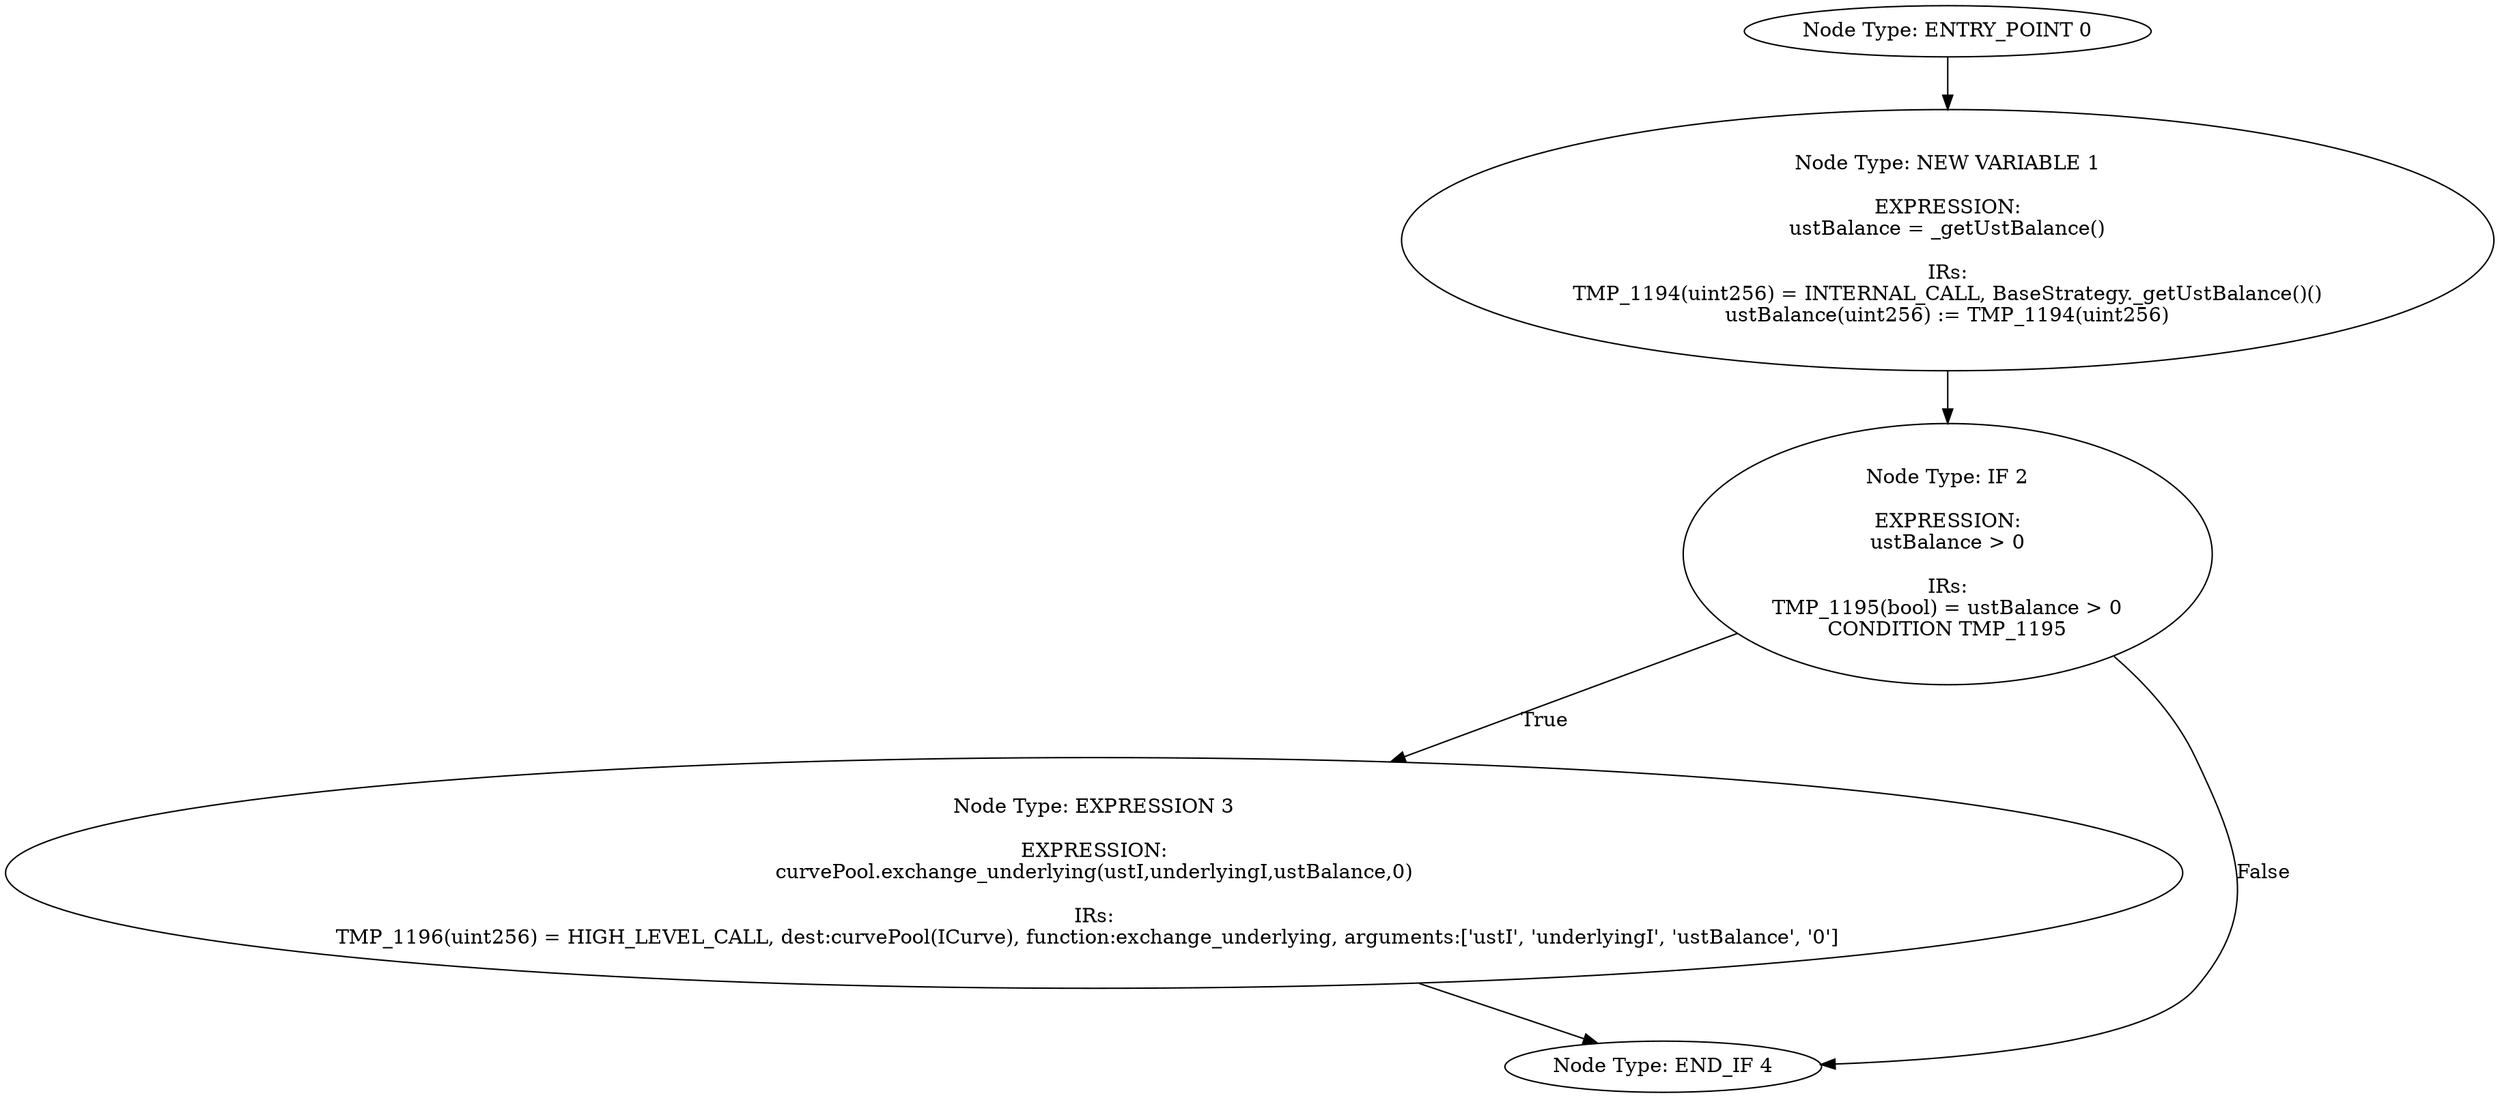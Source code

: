 digraph{
0[label="Node Type: ENTRY_POINT 0
"];
0->1;
1[label="Node Type: NEW VARIABLE 1

EXPRESSION:
ustBalance = _getUstBalance()

IRs:
TMP_1194(uint256) = INTERNAL_CALL, BaseStrategy._getUstBalance()()
ustBalance(uint256) := TMP_1194(uint256)"];
1->2;
2[label="Node Type: IF 2

EXPRESSION:
ustBalance > 0

IRs:
TMP_1195(bool) = ustBalance > 0
CONDITION TMP_1195"];
2->3[label="True"];
2->4[label="False"];
3[label="Node Type: EXPRESSION 3

EXPRESSION:
curvePool.exchange_underlying(ustI,underlyingI,ustBalance,0)

IRs:
TMP_1196(uint256) = HIGH_LEVEL_CALL, dest:curvePool(ICurve), function:exchange_underlying, arguments:['ustI', 'underlyingI', 'ustBalance', '0']  "];
3->4;
4[label="Node Type: END_IF 4
"];
}
